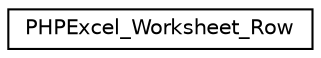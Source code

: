 digraph "Иерархия классов. Графический вид."
{
  edge [fontname="Helvetica",fontsize="10",labelfontname="Helvetica",labelfontsize="10"];
  node [fontname="Helvetica",fontsize="10",shape=record];
  rankdir="LR";
  Node0 [label="PHPExcel_Worksheet_Row",height=0.2,width=0.4,color="black", fillcolor="white", style="filled",URL="$class_p_h_p_excel___worksheet___row.html"];
}
